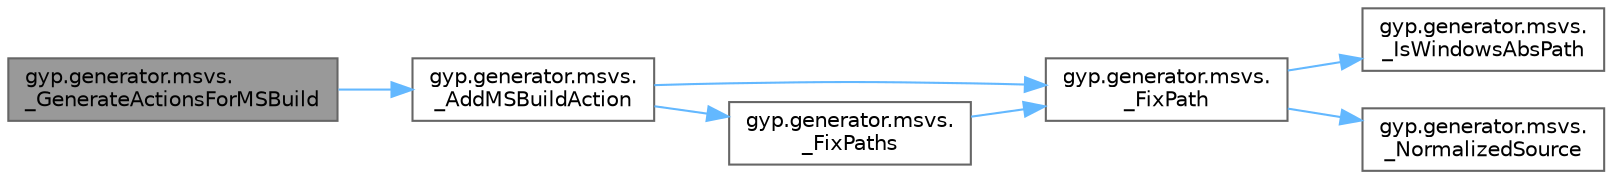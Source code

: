 digraph "gyp.generator.msvs._GenerateActionsForMSBuild"
{
 // LATEX_PDF_SIZE
  bgcolor="transparent";
  edge [fontname=Helvetica,fontsize=10,labelfontname=Helvetica,labelfontsize=10];
  node [fontname=Helvetica,fontsize=10,shape=box,height=0.2,width=0.4];
  rankdir="LR";
  Node1 [id="Node000001",label="gyp.generator.msvs.\l_GenerateActionsForMSBuild",height=0.2,width=0.4,color="gray40", fillcolor="grey60", style="filled", fontcolor="black",tooltip=" "];
  Node1 -> Node2 [id="edge1_Node000001_Node000002",color="steelblue1",style="solid",tooltip=" "];
  Node2 [id="Node000002",label="gyp.generator.msvs.\l_AddMSBuildAction",height=0.2,width=0.4,color="grey40", fillcolor="white", style="filled",URL="$namespacegyp_1_1generator_1_1msvs.html#a6524a14a4f5066d1f42617e1a49995e5",tooltip=" "];
  Node2 -> Node3 [id="edge2_Node000002_Node000003",color="steelblue1",style="solid",tooltip=" "];
  Node3 [id="Node000003",label="gyp.generator.msvs.\l_FixPath",height=0.2,width=0.4,color="grey40", fillcolor="white", style="filled",URL="$namespacegyp_1_1generator_1_1msvs.html#a706c592f67f43ac8e8e1f0573f747e13",tooltip=" "];
  Node3 -> Node4 [id="edge3_Node000003_Node000004",color="steelblue1",style="solid",tooltip=" "];
  Node4 [id="Node000004",label="gyp.generator.msvs.\l_IsWindowsAbsPath",height=0.2,width=0.4,color="grey40", fillcolor="white", style="filled",URL="$namespacegyp_1_1generator_1_1msvs.html#adfdff838b3dbb7958135554e5816d19f",tooltip=" "];
  Node3 -> Node5 [id="edge4_Node000003_Node000005",color="steelblue1",style="solid",tooltip=" "];
  Node5 [id="Node000005",label="gyp.generator.msvs.\l_NormalizedSource",height=0.2,width=0.4,color="grey40", fillcolor="white", style="filled",URL="$namespacegyp_1_1generator_1_1msvs.html#aaa41e8e158a65fd9c8484eec2d48c72d",tooltip=" "];
  Node2 -> Node6 [id="edge5_Node000002_Node000006",color="steelblue1",style="solid",tooltip=" "];
  Node6 [id="Node000006",label="gyp.generator.msvs.\l_FixPaths",height=0.2,width=0.4,color="grey40", fillcolor="white", style="filled",URL="$namespacegyp_1_1generator_1_1msvs.html#abe0103864b6f70b3c1ab25521cb1f1d0",tooltip=" "];
  Node6 -> Node3 [id="edge6_Node000006_Node000003",color="steelblue1",style="solid",tooltip=" "];
}
